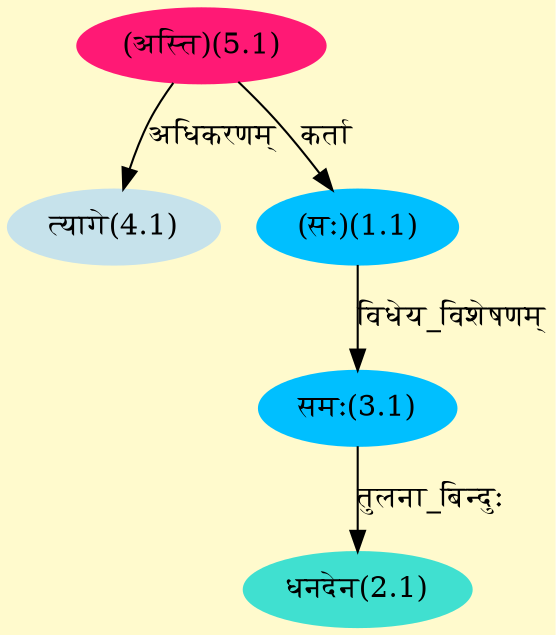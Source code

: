 digraph G{
rankdir=BT;
 compound=true;
 bgcolor="lemonchiffon1";
Node1_1 [style=filled, color="#00BFFF" label = "(सः)(1.1)"]
Node5_1 [style=filled, color="#FF1975" label = "(अस्ति)(5.1)"]
Node2_1 [style=filled, color="#40E0D0" label = "धनदेन(2.1)"]
Node3_1 [style=filled, color="#00BFFF" label = "समः(3.1)"]
Node4_1 [style=filled, color="#C6E2EB" label = "त्यागे(4.1)"]
/* Start of Relations section */

Node1_1 -> Node5_1 [  label="कर्ता"  dir="back" ]
Node2_1 -> Node3_1 [  label="तुलना_बिन्दुः"  dir="back" ]
Node3_1 -> Node1_1 [  label="विधेय_विशेषणम्"  dir="back" ]
Node4_1 -> Node5_1 [  label="अधिकरणम्"  dir="back" ]
}
